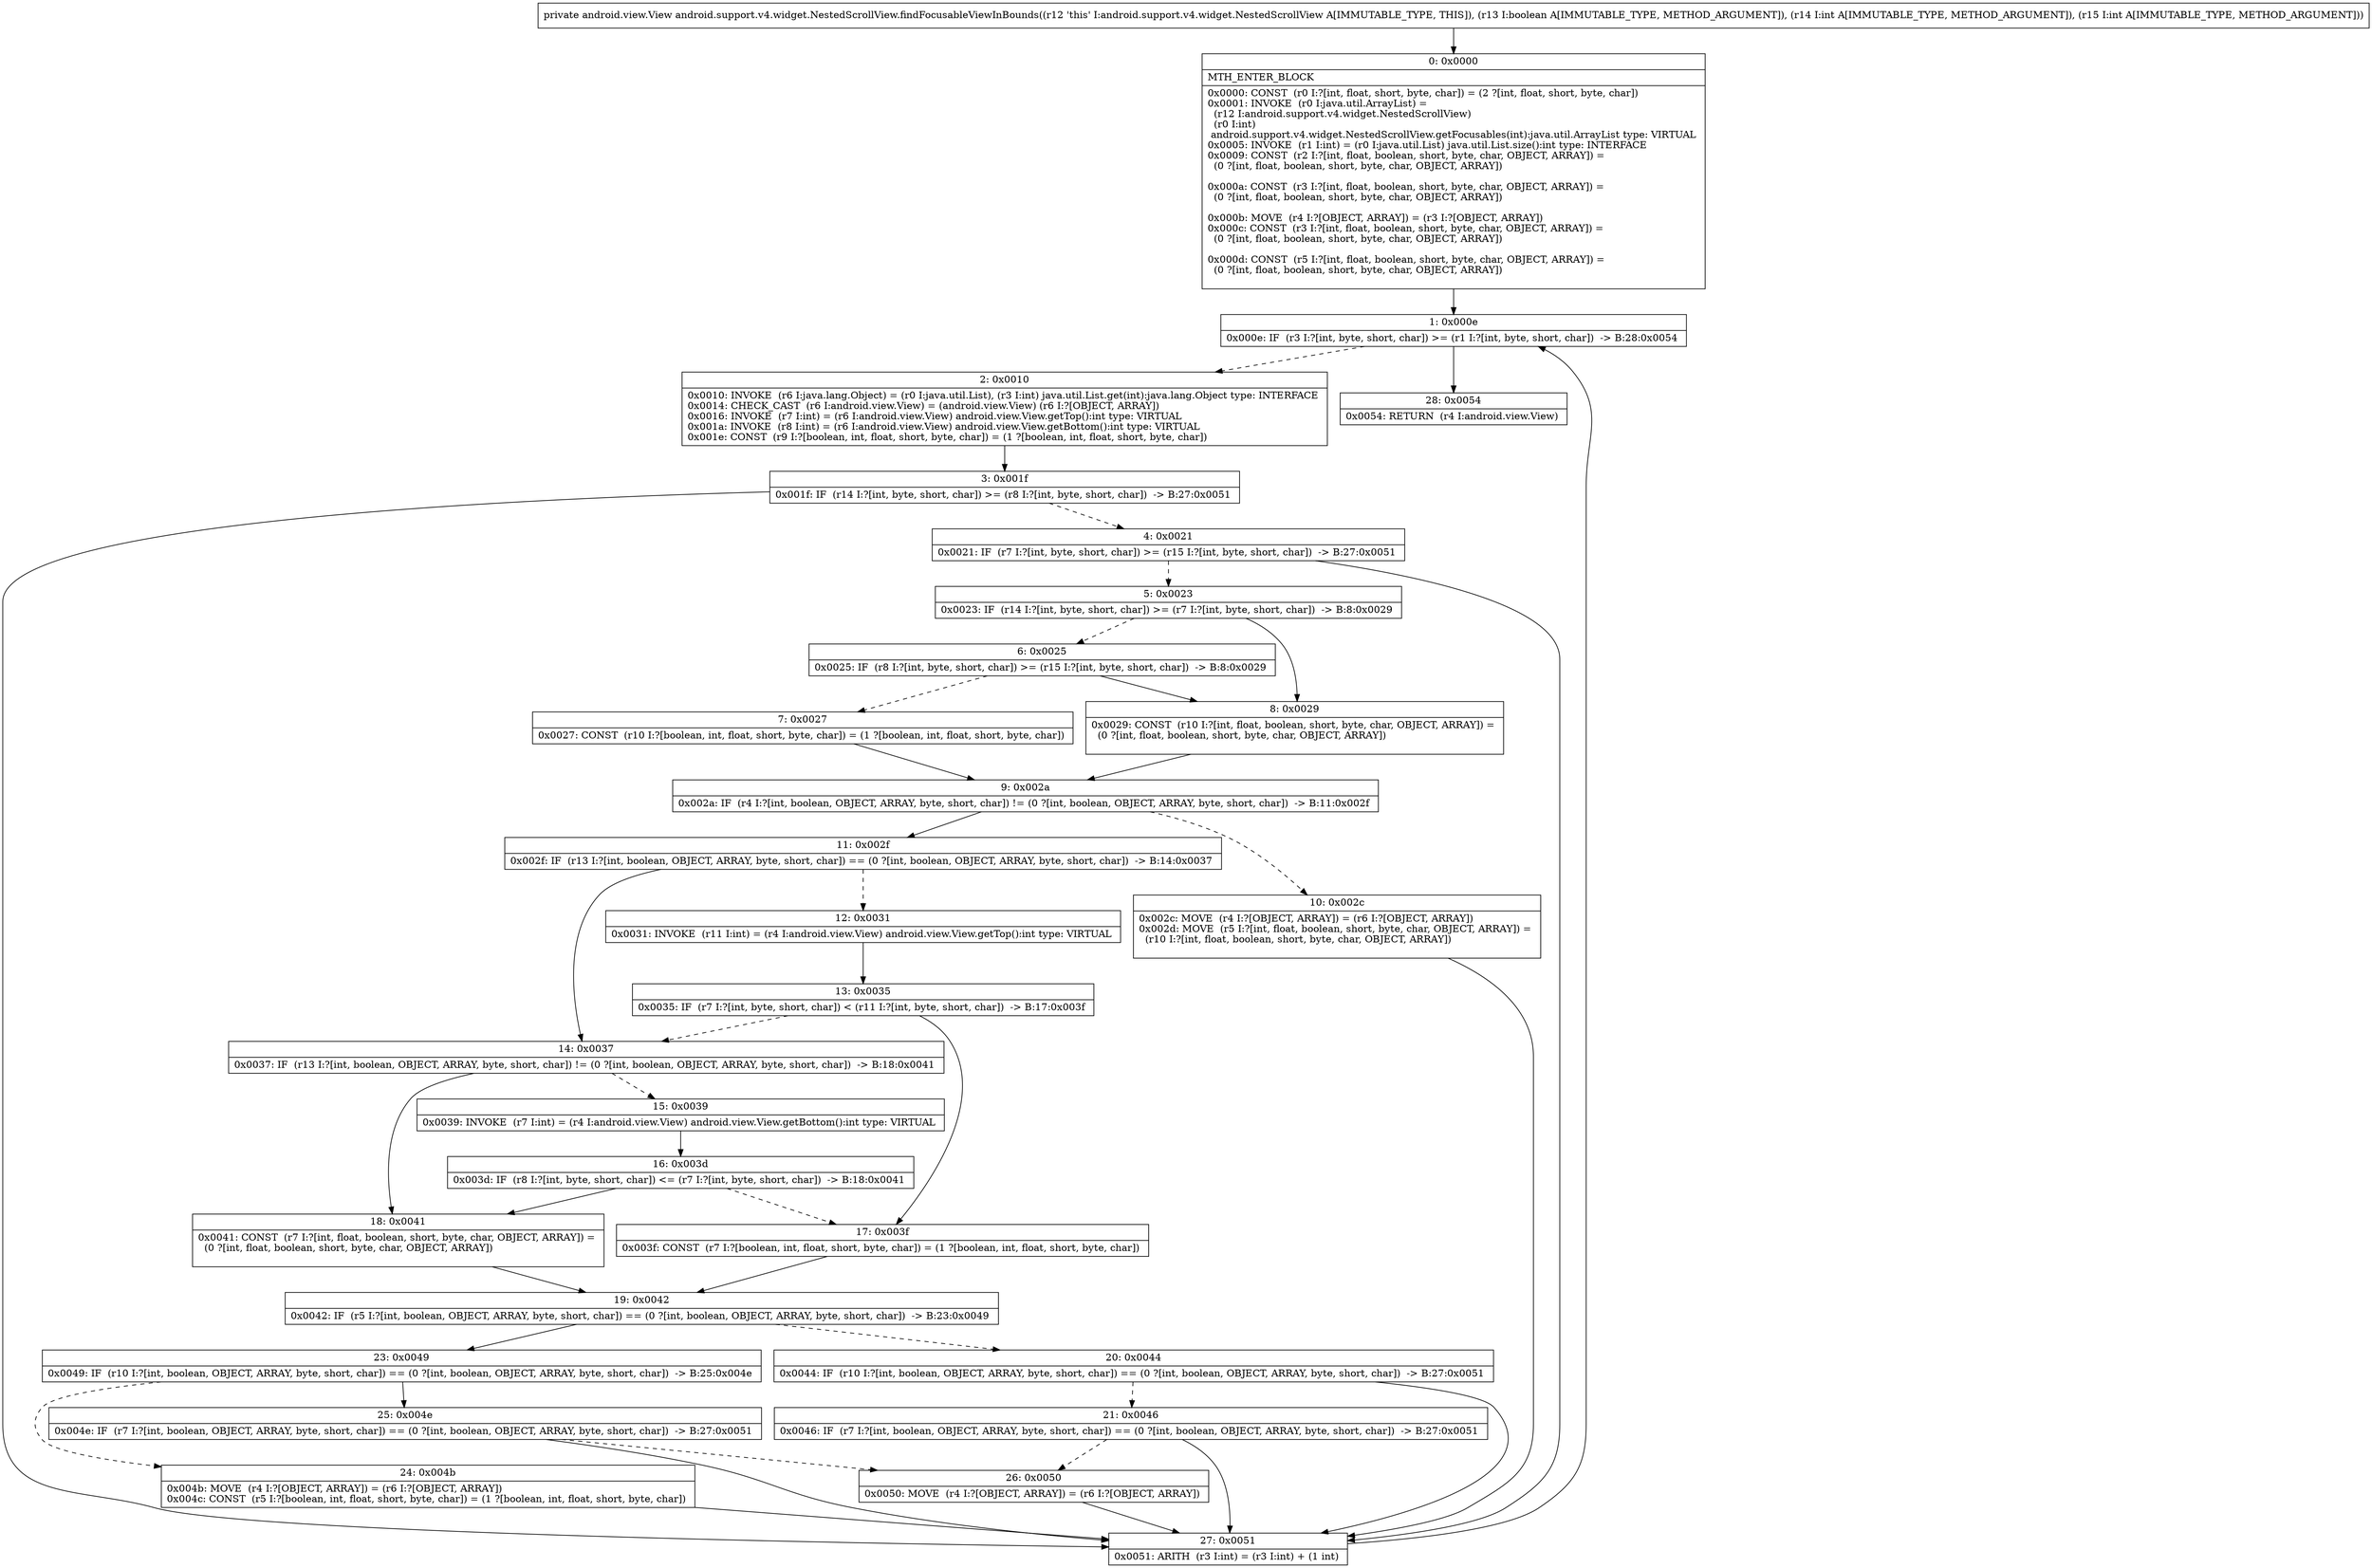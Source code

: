 digraph "CFG forandroid.support.v4.widget.NestedScrollView.findFocusableViewInBounds(ZII)Landroid\/view\/View;" {
Node_0 [shape=record,label="{0\:\ 0x0000|MTH_ENTER_BLOCK\l|0x0000: CONST  (r0 I:?[int, float, short, byte, char]) = (2 ?[int, float, short, byte, char]) \l0x0001: INVOKE  (r0 I:java.util.ArrayList) = \l  (r12 I:android.support.v4.widget.NestedScrollView)\l  (r0 I:int)\l android.support.v4.widget.NestedScrollView.getFocusables(int):java.util.ArrayList type: VIRTUAL \l0x0005: INVOKE  (r1 I:int) = (r0 I:java.util.List) java.util.List.size():int type: INTERFACE \l0x0009: CONST  (r2 I:?[int, float, boolean, short, byte, char, OBJECT, ARRAY]) = \l  (0 ?[int, float, boolean, short, byte, char, OBJECT, ARRAY])\l \l0x000a: CONST  (r3 I:?[int, float, boolean, short, byte, char, OBJECT, ARRAY]) = \l  (0 ?[int, float, boolean, short, byte, char, OBJECT, ARRAY])\l \l0x000b: MOVE  (r4 I:?[OBJECT, ARRAY]) = (r3 I:?[OBJECT, ARRAY]) \l0x000c: CONST  (r3 I:?[int, float, boolean, short, byte, char, OBJECT, ARRAY]) = \l  (0 ?[int, float, boolean, short, byte, char, OBJECT, ARRAY])\l \l0x000d: CONST  (r5 I:?[int, float, boolean, short, byte, char, OBJECT, ARRAY]) = \l  (0 ?[int, float, boolean, short, byte, char, OBJECT, ARRAY])\l \l}"];
Node_1 [shape=record,label="{1\:\ 0x000e|0x000e: IF  (r3 I:?[int, byte, short, char]) \>= (r1 I:?[int, byte, short, char])  \-\> B:28:0x0054 \l}"];
Node_2 [shape=record,label="{2\:\ 0x0010|0x0010: INVOKE  (r6 I:java.lang.Object) = (r0 I:java.util.List), (r3 I:int) java.util.List.get(int):java.lang.Object type: INTERFACE \l0x0014: CHECK_CAST  (r6 I:android.view.View) = (android.view.View) (r6 I:?[OBJECT, ARRAY]) \l0x0016: INVOKE  (r7 I:int) = (r6 I:android.view.View) android.view.View.getTop():int type: VIRTUAL \l0x001a: INVOKE  (r8 I:int) = (r6 I:android.view.View) android.view.View.getBottom():int type: VIRTUAL \l0x001e: CONST  (r9 I:?[boolean, int, float, short, byte, char]) = (1 ?[boolean, int, float, short, byte, char]) \l}"];
Node_3 [shape=record,label="{3\:\ 0x001f|0x001f: IF  (r14 I:?[int, byte, short, char]) \>= (r8 I:?[int, byte, short, char])  \-\> B:27:0x0051 \l}"];
Node_4 [shape=record,label="{4\:\ 0x0021|0x0021: IF  (r7 I:?[int, byte, short, char]) \>= (r15 I:?[int, byte, short, char])  \-\> B:27:0x0051 \l}"];
Node_5 [shape=record,label="{5\:\ 0x0023|0x0023: IF  (r14 I:?[int, byte, short, char]) \>= (r7 I:?[int, byte, short, char])  \-\> B:8:0x0029 \l}"];
Node_6 [shape=record,label="{6\:\ 0x0025|0x0025: IF  (r8 I:?[int, byte, short, char]) \>= (r15 I:?[int, byte, short, char])  \-\> B:8:0x0029 \l}"];
Node_7 [shape=record,label="{7\:\ 0x0027|0x0027: CONST  (r10 I:?[boolean, int, float, short, byte, char]) = (1 ?[boolean, int, float, short, byte, char]) \l}"];
Node_8 [shape=record,label="{8\:\ 0x0029|0x0029: CONST  (r10 I:?[int, float, boolean, short, byte, char, OBJECT, ARRAY]) = \l  (0 ?[int, float, boolean, short, byte, char, OBJECT, ARRAY])\l \l}"];
Node_9 [shape=record,label="{9\:\ 0x002a|0x002a: IF  (r4 I:?[int, boolean, OBJECT, ARRAY, byte, short, char]) != (0 ?[int, boolean, OBJECT, ARRAY, byte, short, char])  \-\> B:11:0x002f \l}"];
Node_10 [shape=record,label="{10\:\ 0x002c|0x002c: MOVE  (r4 I:?[OBJECT, ARRAY]) = (r6 I:?[OBJECT, ARRAY]) \l0x002d: MOVE  (r5 I:?[int, float, boolean, short, byte, char, OBJECT, ARRAY]) = \l  (r10 I:?[int, float, boolean, short, byte, char, OBJECT, ARRAY])\l \l}"];
Node_11 [shape=record,label="{11\:\ 0x002f|0x002f: IF  (r13 I:?[int, boolean, OBJECT, ARRAY, byte, short, char]) == (0 ?[int, boolean, OBJECT, ARRAY, byte, short, char])  \-\> B:14:0x0037 \l}"];
Node_12 [shape=record,label="{12\:\ 0x0031|0x0031: INVOKE  (r11 I:int) = (r4 I:android.view.View) android.view.View.getTop():int type: VIRTUAL \l}"];
Node_13 [shape=record,label="{13\:\ 0x0035|0x0035: IF  (r7 I:?[int, byte, short, char]) \< (r11 I:?[int, byte, short, char])  \-\> B:17:0x003f \l}"];
Node_14 [shape=record,label="{14\:\ 0x0037|0x0037: IF  (r13 I:?[int, boolean, OBJECT, ARRAY, byte, short, char]) != (0 ?[int, boolean, OBJECT, ARRAY, byte, short, char])  \-\> B:18:0x0041 \l}"];
Node_15 [shape=record,label="{15\:\ 0x0039|0x0039: INVOKE  (r7 I:int) = (r4 I:android.view.View) android.view.View.getBottom():int type: VIRTUAL \l}"];
Node_16 [shape=record,label="{16\:\ 0x003d|0x003d: IF  (r8 I:?[int, byte, short, char]) \<= (r7 I:?[int, byte, short, char])  \-\> B:18:0x0041 \l}"];
Node_17 [shape=record,label="{17\:\ 0x003f|0x003f: CONST  (r7 I:?[boolean, int, float, short, byte, char]) = (1 ?[boolean, int, float, short, byte, char]) \l}"];
Node_18 [shape=record,label="{18\:\ 0x0041|0x0041: CONST  (r7 I:?[int, float, boolean, short, byte, char, OBJECT, ARRAY]) = \l  (0 ?[int, float, boolean, short, byte, char, OBJECT, ARRAY])\l \l}"];
Node_19 [shape=record,label="{19\:\ 0x0042|0x0042: IF  (r5 I:?[int, boolean, OBJECT, ARRAY, byte, short, char]) == (0 ?[int, boolean, OBJECT, ARRAY, byte, short, char])  \-\> B:23:0x0049 \l}"];
Node_20 [shape=record,label="{20\:\ 0x0044|0x0044: IF  (r10 I:?[int, boolean, OBJECT, ARRAY, byte, short, char]) == (0 ?[int, boolean, OBJECT, ARRAY, byte, short, char])  \-\> B:27:0x0051 \l}"];
Node_21 [shape=record,label="{21\:\ 0x0046|0x0046: IF  (r7 I:?[int, boolean, OBJECT, ARRAY, byte, short, char]) == (0 ?[int, boolean, OBJECT, ARRAY, byte, short, char])  \-\> B:27:0x0051 \l}"];
Node_23 [shape=record,label="{23\:\ 0x0049|0x0049: IF  (r10 I:?[int, boolean, OBJECT, ARRAY, byte, short, char]) == (0 ?[int, boolean, OBJECT, ARRAY, byte, short, char])  \-\> B:25:0x004e \l}"];
Node_24 [shape=record,label="{24\:\ 0x004b|0x004b: MOVE  (r4 I:?[OBJECT, ARRAY]) = (r6 I:?[OBJECT, ARRAY]) \l0x004c: CONST  (r5 I:?[boolean, int, float, short, byte, char]) = (1 ?[boolean, int, float, short, byte, char]) \l}"];
Node_25 [shape=record,label="{25\:\ 0x004e|0x004e: IF  (r7 I:?[int, boolean, OBJECT, ARRAY, byte, short, char]) == (0 ?[int, boolean, OBJECT, ARRAY, byte, short, char])  \-\> B:27:0x0051 \l}"];
Node_26 [shape=record,label="{26\:\ 0x0050|0x0050: MOVE  (r4 I:?[OBJECT, ARRAY]) = (r6 I:?[OBJECT, ARRAY]) \l}"];
Node_27 [shape=record,label="{27\:\ 0x0051|0x0051: ARITH  (r3 I:int) = (r3 I:int) + (1 int) \l}"];
Node_28 [shape=record,label="{28\:\ 0x0054|0x0054: RETURN  (r4 I:android.view.View) \l}"];
MethodNode[shape=record,label="{private android.view.View android.support.v4.widget.NestedScrollView.findFocusableViewInBounds((r12 'this' I:android.support.v4.widget.NestedScrollView A[IMMUTABLE_TYPE, THIS]), (r13 I:boolean A[IMMUTABLE_TYPE, METHOD_ARGUMENT]), (r14 I:int A[IMMUTABLE_TYPE, METHOD_ARGUMENT]), (r15 I:int A[IMMUTABLE_TYPE, METHOD_ARGUMENT])) }"];
MethodNode -> Node_0;
Node_0 -> Node_1;
Node_1 -> Node_2[style=dashed];
Node_1 -> Node_28;
Node_2 -> Node_3;
Node_3 -> Node_4[style=dashed];
Node_3 -> Node_27;
Node_4 -> Node_5[style=dashed];
Node_4 -> Node_27;
Node_5 -> Node_6[style=dashed];
Node_5 -> Node_8;
Node_6 -> Node_7[style=dashed];
Node_6 -> Node_8;
Node_7 -> Node_9;
Node_8 -> Node_9;
Node_9 -> Node_10[style=dashed];
Node_9 -> Node_11;
Node_10 -> Node_27;
Node_11 -> Node_12[style=dashed];
Node_11 -> Node_14;
Node_12 -> Node_13;
Node_13 -> Node_14[style=dashed];
Node_13 -> Node_17;
Node_14 -> Node_15[style=dashed];
Node_14 -> Node_18;
Node_15 -> Node_16;
Node_16 -> Node_17[style=dashed];
Node_16 -> Node_18;
Node_17 -> Node_19;
Node_18 -> Node_19;
Node_19 -> Node_20[style=dashed];
Node_19 -> Node_23;
Node_20 -> Node_21[style=dashed];
Node_20 -> Node_27;
Node_21 -> Node_27;
Node_21 -> Node_26[style=dashed];
Node_23 -> Node_24[style=dashed];
Node_23 -> Node_25;
Node_24 -> Node_27;
Node_25 -> Node_26[style=dashed];
Node_25 -> Node_27;
Node_26 -> Node_27;
Node_27 -> Node_1;
}


